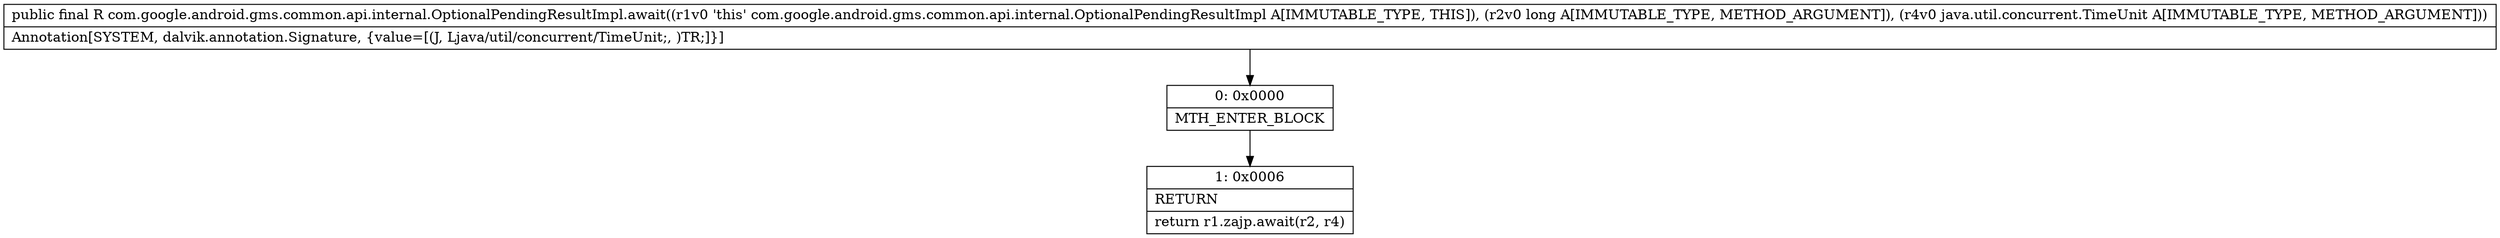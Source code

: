digraph "CFG forcom.google.android.gms.common.api.internal.OptionalPendingResultImpl.await(JLjava\/util\/concurrent\/TimeUnit;)Lcom\/google\/android\/gms\/common\/api\/Result;" {
Node_0 [shape=record,label="{0\:\ 0x0000|MTH_ENTER_BLOCK\l}"];
Node_1 [shape=record,label="{1\:\ 0x0006|RETURN\l|return r1.zajp.await(r2, r4)\l}"];
MethodNode[shape=record,label="{public final R com.google.android.gms.common.api.internal.OptionalPendingResultImpl.await((r1v0 'this' com.google.android.gms.common.api.internal.OptionalPendingResultImpl A[IMMUTABLE_TYPE, THIS]), (r2v0 long A[IMMUTABLE_TYPE, METHOD_ARGUMENT]), (r4v0 java.util.concurrent.TimeUnit A[IMMUTABLE_TYPE, METHOD_ARGUMENT]))  | Annotation[SYSTEM, dalvik.annotation.Signature, \{value=[(J, Ljava\/util\/concurrent\/TimeUnit;, )TR;]\}]\l}"];
MethodNode -> Node_0;
Node_0 -> Node_1;
}

